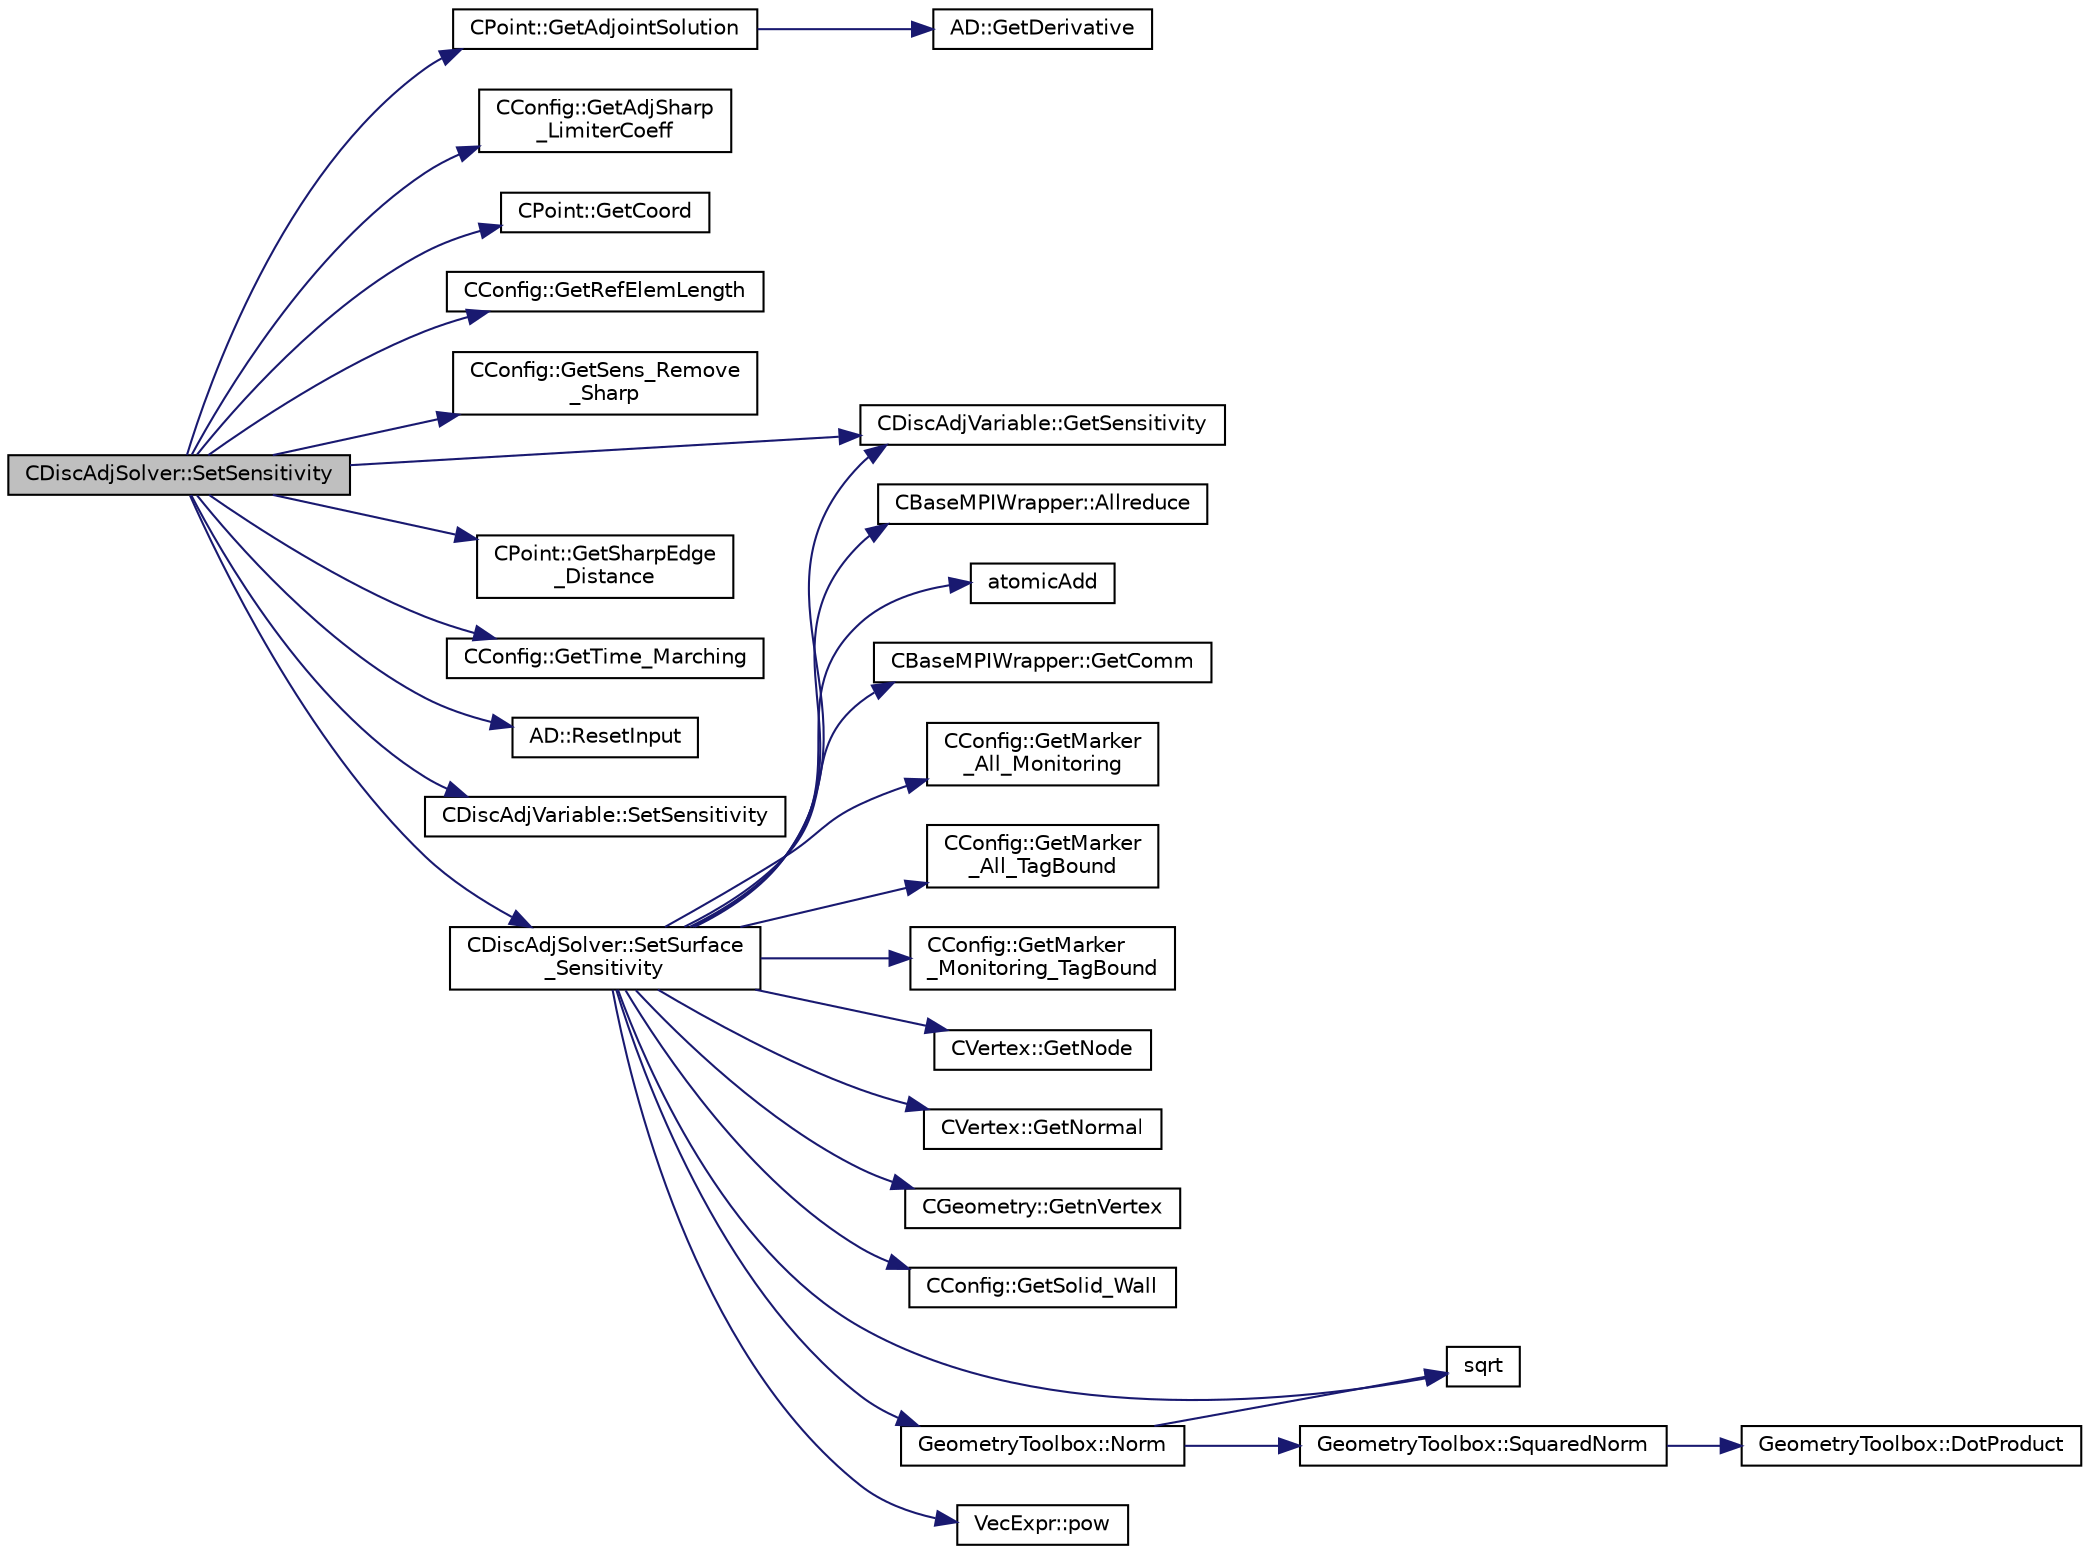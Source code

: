 digraph "CDiscAdjSolver::SetSensitivity"
{
 // LATEX_PDF_SIZE
  edge [fontname="Helvetica",fontsize="10",labelfontname="Helvetica",labelfontsize="10"];
  node [fontname="Helvetica",fontsize="10",shape=record];
  rankdir="LR";
  Node1 [label="CDiscAdjSolver::SetSensitivity",height=0.2,width=0.4,color="black", fillcolor="grey75", style="filled", fontcolor="black",tooltip="Extract and set the geometrical sensitivity."];
  Node1 -> Node2 [color="midnightblue",fontsize="10",style="solid",fontname="Helvetica"];
  Node2 [label="CPoint::GetAdjointSolution",height=0.2,width=0.4,color="black", fillcolor="white", style="filled",URL="$classCPoint.html#aa09e2e52b5ca78828ec377e01016c663",tooltip="Get the adjoint values of the (geometric) coordinates."];
  Node2 -> Node3 [color="midnightblue",fontsize="10",style="solid",fontname="Helvetica"];
  Node3 [label="AD::GetDerivative",height=0.2,width=0.4,color="black", fillcolor="white", style="filled",URL="$namespaceAD.html#a305f38ce692ce2f4269c05a022fe2ff5",tooltip="Extracts the adjoint value at index."];
  Node1 -> Node4 [color="midnightblue",fontsize="10",style="solid",fontname="Helvetica"];
  Node4 [label="CConfig::GetAdjSharp\l_LimiterCoeff",height=0.2,width=0.4,color="black", fillcolor="white", style="filled",URL="$classCConfig.html#ac421daafab2ffc8171aba0a05ce017ab",tooltip="Get the value of sharp edge limiter."];
  Node1 -> Node5 [color="midnightblue",fontsize="10",style="solid",fontname="Helvetica"];
  Node5 [label="CPoint::GetCoord",height=0.2,width=0.4,color="black", fillcolor="white", style="filled",URL="$classCPoint.html#ab16c29dd03911529cd73bf467c313179",tooltip="Get the coordinates dor the control volume."];
  Node1 -> Node6 [color="midnightblue",fontsize="10",style="solid",fontname="Helvetica"];
  Node6 [label="CConfig::GetRefElemLength",height=0.2,width=0.4,color="black", fillcolor="white", style="filled",URL="$classCConfig.html#a7c7b4b489dcb3b505c091de0ae300891",tooltip="Get the reference element length for computing the slope limiting epsilon."];
  Node1 -> Node7 [color="midnightblue",fontsize="10",style="solid",fontname="Helvetica"];
  Node7 [label="CConfig::GetSens_Remove\l_Sharp",height=0.2,width=0.4,color="black", fillcolor="white", style="filled",URL="$classCConfig.html#ab33081c547f43eb27cc54852d4629dd3",tooltip="Provides information about if the sharp edges are going to be removed from the sensitivity."];
  Node1 -> Node8 [color="midnightblue",fontsize="10",style="solid",fontname="Helvetica"];
  Node8 [label="CDiscAdjVariable::GetSensitivity",height=0.2,width=0.4,color="black", fillcolor="white", style="filled",URL="$classCDiscAdjVariable.html#a9fab1026cf06ae4dcaa583731be942b1",tooltip="Get the Sensitivity at the node."];
  Node1 -> Node9 [color="midnightblue",fontsize="10",style="solid",fontname="Helvetica"];
  Node9 [label="CPoint::GetSharpEdge\l_Distance",height=0.2,width=0.4,color="black", fillcolor="white", style="filled",URL="$classCPoint.html#a8610d0fe0bf651b7036be5b3a6e1c130",tooltip="Get the value of the distance to a sharp edge."];
  Node1 -> Node10 [color="midnightblue",fontsize="10",style="solid",fontname="Helvetica"];
  Node10 [label="CConfig::GetTime_Marching",height=0.2,width=0.4,color="black", fillcolor="white", style="filled",URL="$classCConfig.html#ac47e04d76ce865893a94dcedd3c9b6a5",tooltip="Provides information about the time integration, and change the write in the output files information..."];
  Node1 -> Node11 [color="midnightblue",fontsize="10",style="solid",fontname="Helvetica"];
  Node11 [label="AD::ResetInput",height=0.2,width=0.4,color="black", fillcolor="white", style="filled",URL="$namespaceAD.html#a928aed2dfd714bc86ee7fa81571a98b4",tooltip="Reset the variable (set index to zero)."];
  Node1 -> Node12 [color="midnightblue",fontsize="10",style="solid",fontname="Helvetica"];
  Node12 [label="CDiscAdjVariable::SetSensitivity",height=0.2,width=0.4,color="black", fillcolor="white", style="filled",URL="$classCDiscAdjVariable.html#a9689b6cd9484bd386b681201a2ba4034",tooltip="Set the sensitivity at the node."];
  Node1 -> Node13 [color="midnightblue",fontsize="10",style="solid",fontname="Helvetica"];
  Node13 [label="CDiscAdjSolver::SetSurface\l_Sensitivity",height=0.2,width=0.4,color="black", fillcolor="white", style="filled",URL="$classCDiscAdjSolver.html#acc8c82825b69e6ba8f538f01a5070489",tooltip="Set the surface sensitivity."];
  Node13 -> Node14 [color="midnightblue",fontsize="10",style="solid",fontname="Helvetica"];
  Node14 [label="CBaseMPIWrapper::Allreduce",height=0.2,width=0.4,color="black", fillcolor="white", style="filled",URL="$classCBaseMPIWrapper.html#a381d4b3738c09d92ee1ae9f89715b541",tooltip=" "];
  Node13 -> Node15 [color="midnightblue",fontsize="10",style="solid",fontname="Helvetica"];
  Node15 [label="atomicAdd",height=0.2,width=0.4,color="black", fillcolor="white", style="filled",URL="$omp__structure_8hpp.html#a9465b8cb1d384f41bbb5f3c04ec815de",tooltip="Atomically update a (shared) lhs value with a (local) rhs value."];
  Node13 -> Node16 [color="midnightblue",fontsize="10",style="solid",fontname="Helvetica"];
  Node16 [label="CBaseMPIWrapper::GetComm",height=0.2,width=0.4,color="black", fillcolor="white", style="filled",URL="$classCBaseMPIWrapper.html#a8154391fc3522954802889d81d4ef5da",tooltip=" "];
  Node13 -> Node17 [color="midnightblue",fontsize="10",style="solid",fontname="Helvetica"];
  Node17 [label="CConfig::GetMarker\l_All_Monitoring",height=0.2,width=0.4,color="black", fillcolor="white", style="filled",URL="$classCConfig.html#a70fa75374f533da62b71207d589d6211",tooltip="Get the monitoring information for a marker val_marker."];
  Node13 -> Node18 [color="midnightblue",fontsize="10",style="solid",fontname="Helvetica"];
  Node18 [label="CConfig::GetMarker\l_All_TagBound",height=0.2,width=0.4,color="black", fillcolor="white", style="filled",URL="$classCConfig.html#ab8c9c1f45950a29355be4ff357049440",tooltip="Get the index of the surface defined in the geometry file."];
  Node13 -> Node19 [color="midnightblue",fontsize="10",style="solid",fontname="Helvetica"];
  Node19 [label="CConfig::GetMarker\l_Monitoring_TagBound",height=0.2,width=0.4,color="black", fillcolor="white", style="filled",URL="$classCConfig.html#a4558fc163c393e628050e7a2273673f1",tooltip="Get the name of the surface defined in the geometry file."];
  Node13 -> Node20 [color="midnightblue",fontsize="10",style="solid",fontname="Helvetica"];
  Node20 [label="CVertex::GetNode",height=0.2,width=0.4,color="black", fillcolor="white", style="filled",URL="$classCVertex.html#ad568da06e7191358d3a09a1bee71cdb5",tooltip="Get the node of the vertex."];
  Node13 -> Node21 [color="midnightblue",fontsize="10",style="solid",fontname="Helvetica"];
  Node21 [label="CVertex::GetNormal",height=0.2,width=0.4,color="black", fillcolor="white", style="filled",URL="$classCVertex.html#a57cacfe764770e6c0e54c278cb584f7c",tooltip="Copy the the normal vector of a face."];
  Node13 -> Node22 [color="midnightblue",fontsize="10",style="solid",fontname="Helvetica"];
  Node22 [label="CGeometry::GetnVertex",height=0.2,width=0.4,color="black", fillcolor="white", style="filled",URL="$classCGeometry.html#a00b7f7e71ff42bd38f39147366dd093a",tooltip="Get number of vertices."];
  Node13 -> Node8 [color="midnightblue",fontsize="10",style="solid",fontname="Helvetica"];
  Node13 -> Node23 [color="midnightblue",fontsize="10",style="solid",fontname="Helvetica"];
  Node23 [label="CConfig::GetSolid_Wall",height=0.2,width=0.4,color="black", fillcolor="white", style="filled",URL="$classCConfig.html#a1e07d3641838843be05ed58424d39f4f",tooltip="Determines whether a marker with index iMarker is a solid boundary."];
  Node13 -> Node24 [color="midnightblue",fontsize="10",style="solid",fontname="Helvetica"];
  Node24 [label="GeometryToolbox::Norm",height=0.2,width=0.4,color="black", fillcolor="white", style="filled",URL="$group__GeometryToolbox.html#gad8b24e50333c9a8378f7abf18222f36a",tooltip=" "];
  Node24 -> Node25 [color="midnightblue",fontsize="10",style="solid",fontname="Helvetica"];
  Node25 [label="sqrt",height=0.2,width=0.4,color="black", fillcolor="white", style="filled",URL="$group__SIMD.html#ga54a1925ab40fb4249ea255072520de35",tooltip=" "];
  Node24 -> Node26 [color="midnightblue",fontsize="10",style="solid",fontname="Helvetica"];
  Node26 [label="GeometryToolbox::SquaredNorm",height=0.2,width=0.4,color="black", fillcolor="white", style="filled",URL="$group__GeometryToolbox.html#ga98c9b9314cc6352c9bba49b8cfb4b056",tooltip=" "];
  Node26 -> Node27 [color="midnightblue",fontsize="10",style="solid",fontname="Helvetica"];
  Node27 [label="GeometryToolbox::DotProduct",height=0.2,width=0.4,color="black", fillcolor="white", style="filled",URL="$group__GeometryToolbox.html#ga7ec3e1e20fab73dbf0159fe38492cc89",tooltip=" "];
  Node13 -> Node28 [color="midnightblue",fontsize="10",style="solid",fontname="Helvetica"];
  Node28 [label="VecExpr::pow",height=0.2,width=0.4,color="black", fillcolor="white", style="filled",URL="$group__VecExpr.html#ga7fb255e1f2a1773d3cc6ff7bee1aadd2",tooltip=" "];
  Node13 -> Node25 [color="midnightblue",fontsize="10",style="solid",fontname="Helvetica"];
}
